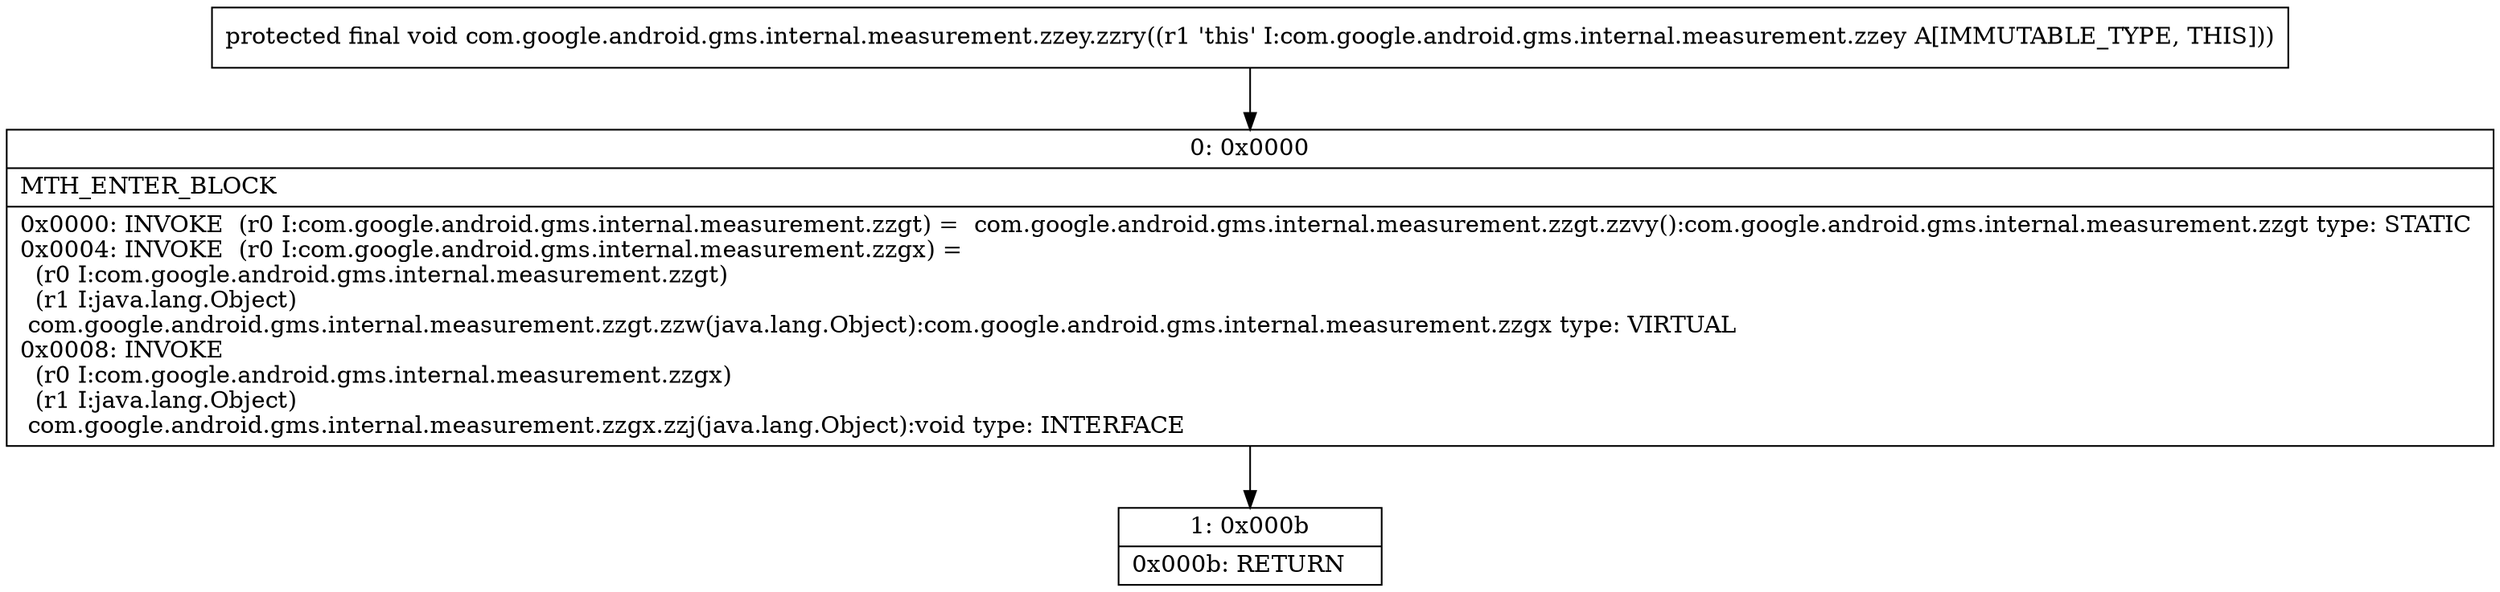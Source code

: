 digraph "CFG forcom.google.android.gms.internal.measurement.zzey.zzry()V" {
Node_0 [shape=record,label="{0\:\ 0x0000|MTH_ENTER_BLOCK\l|0x0000: INVOKE  (r0 I:com.google.android.gms.internal.measurement.zzgt) =  com.google.android.gms.internal.measurement.zzgt.zzvy():com.google.android.gms.internal.measurement.zzgt type: STATIC \l0x0004: INVOKE  (r0 I:com.google.android.gms.internal.measurement.zzgx) = \l  (r0 I:com.google.android.gms.internal.measurement.zzgt)\l  (r1 I:java.lang.Object)\l com.google.android.gms.internal.measurement.zzgt.zzw(java.lang.Object):com.google.android.gms.internal.measurement.zzgx type: VIRTUAL \l0x0008: INVOKE  \l  (r0 I:com.google.android.gms.internal.measurement.zzgx)\l  (r1 I:java.lang.Object)\l com.google.android.gms.internal.measurement.zzgx.zzj(java.lang.Object):void type: INTERFACE \l}"];
Node_1 [shape=record,label="{1\:\ 0x000b|0x000b: RETURN   \l}"];
MethodNode[shape=record,label="{protected final void com.google.android.gms.internal.measurement.zzey.zzry((r1 'this' I:com.google.android.gms.internal.measurement.zzey A[IMMUTABLE_TYPE, THIS])) }"];
MethodNode -> Node_0;
Node_0 -> Node_1;
}

